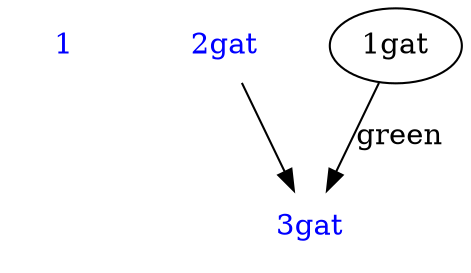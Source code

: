 digraph Netlist { 
"1" [color=white, fontcolor = blue];
"2gat" [color=white, fontcolor = blue];
"3gat" [image="NAND.gif" color="white" fontcolor = blue];
"1gat" -> "3gat" [label="green"];
"2gat" -> "3gat";
} 

